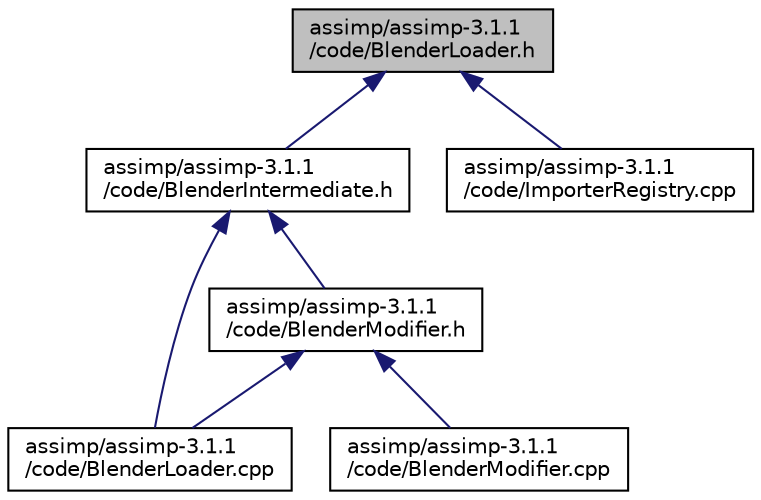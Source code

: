 digraph "assimp/assimp-3.1.1/code/BlenderLoader.h"
{
  edge [fontname="Helvetica",fontsize="10",labelfontname="Helvetica",labelfontsize="10"];
  node [fontname="Helvetica",fontsize="10",shape=record];
  Node1 [label="assimp/assimp-3.1.1\l/code/BlenderLoader.h",height=0.2,width=0.4,color="black", fillcolor="grey75", style="filled", fontcolor="black"];
  Node1 -> Node2 [dir="back",color="midnightblue",fontsize="10",style="solid"];
  Node2 [label="assimp/assimp-3.1.1\l/code/BlenderIntermediate.h",height=0.2,width=0.4,color="black", fillcolor="white", style="filled",URL="$_blender_intermediate_8h.html",tooltip="Internal utility structures for the BlenderLoader. It also serves as master include file for the whol..."];
  Node2 -> Node3 [dir="back",color="midnightblue",fontsize="10",style="solid"];
  Node3 [label="assimp/assimp-3.1.1\l/code/BlenderLoader.cpp",height=0.2,width=0.4,color="black", fillcolor="white", style="filled",URL="$_blender_loader_8cpp.html",tooltip="Implementation of the Blender3D importer class. "];
  Node2 -> Node4 [dir="back",color="midnightblue",fontsize="10",style="solid"];
  Node4 [label="assimp/assimp-3.1.1\l/code/BlenderModifier.h",height=0.2,width=0.4,color="black", fillcolor="white", style="filled",URL="$_blender_modifier_8h.html",tooltip="Declare dedicated helper classes to simulate some blender modifiers (i.e. mirror) ..."];
  Node4 -> Node3 [dir="back",color="midnightblue",fontsize="10",style="solid"];
  Node4 -> Node5 [dir="back",color="midnightblue",fontsize="10",style="solid"];
  Node5 [label="assimp/assimp-3.1.1\l/code/BlenderModifier.cpp",height=0.2,width=0.4,color="black", fillcolor="white", style="filled",URL="$_blender_modifier_8cpp.html",tooltip="Implementation of some blender modifiers (i.e subdivision, mirror). "];
  Node1 -> Node6 [dir="back",color="midnightblue",fontsize="10",style="solid"];
  Node6 [label="assimp/assimp-3.1.1\l/code/ImporterRegistry.cpp",height=0.2,width=0.4,color="black", fillcolor="white", style="filled",URL="$_importer_registry_8cpp.html"];
}
